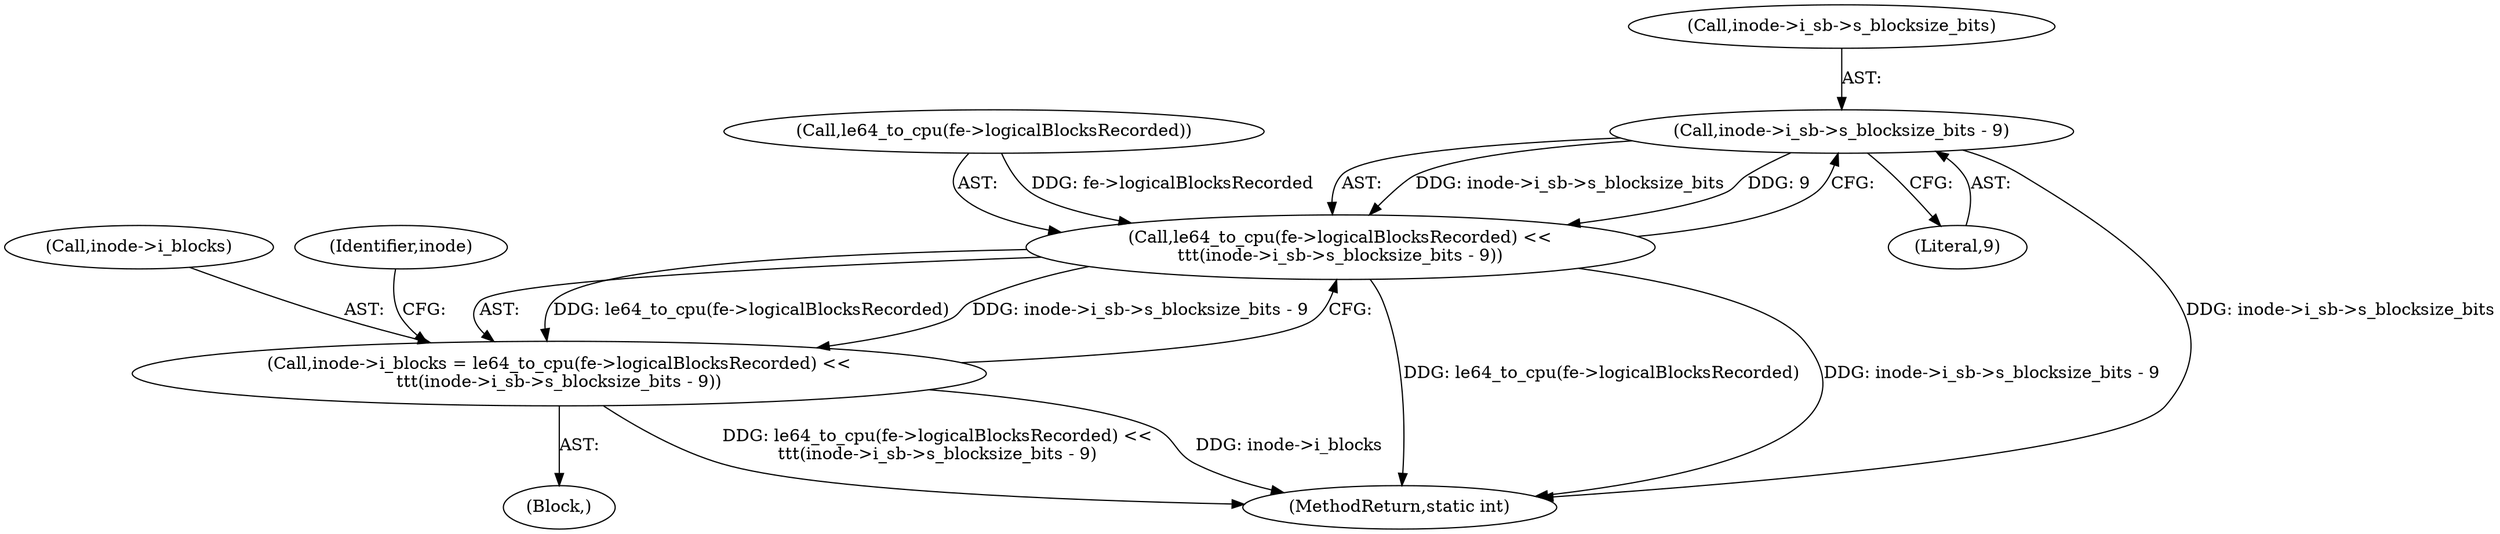 digraph "0_linux_23b133bdc452aa441fcb9b82cbf6dd05cfd342d0@pointer" {
"1000763" [label="(Call,inode->i_sb->s_blocksize_bits - 9)"];
"1000758" [label="(Call,le64_to_cpu(fe->logicalBlocksRecorded) <<\n\t\t\t(inode->i_sb->s_blocksize_bits - 9))"];
"1000754" [label="(Call,inode->i_blocks = le64_to_cpu(fe->logicalBlocksRecorded) <<\n\t\t\t(inode->i_sb->s_blocksize_bits - 9))"];
"1000755" [label="(Call,inode->i_blocks)"];
"1000775" [label="(Identifier,inode)"];
"1000769" [label="(Literal,9)"];
"1000758" [label="(Call,le64_to_cpu(fe->logicalBlocksRecorded) <<\n\t\t\t(inode->i_sb->s_blocksize_bits - 9))"];
"1000764" [label="(Call,inode->i_sb->s_blocksize_bits)"];
"1000753" [label="(Block,)"];
"1000763" [label="(Call,inode->i_sb->s_blocksize_bits - 9)"];
"1000754" [label="(Call,inode->i_blocks = le64_to_cpu(fe->logicalBlocksRecorded) <<\n\t\t\t(inode->i_sb->s_blocksize_bits - 9))"];
"1001231" [label="(MethodReturn,static int)"];
"1000759" [label="(Call,le64_to_cpu(fe->logicalBlocksRecorded))"];
"1000763" -> "1000758"  [label="AST: "];
"1000763" -> "1000769"  [label="CFG: "];
"1000764" -> "1000763"  [label="AST: "];
"1000769" -> "1000763"  [label="AST: "];
"1000758" -> "1000763"  [label="CFG: "];
"1000763" -> "1001231"  [label="DDG: inode->i_sb->s_blocksize_bits"];
"1000763" -> "1000758"  [label="DDG: inode->i_sb->s_blocksize_bits"];
"1000763" -> "1000758"  [label="DDG: 9"];
"1000758" -> "1000754"  [label="AST: "];
"1000759" -> "1000758"  [label="AST: "];
"1000754" -> "1000758"  [label="CFG: "];
"1000758" -> "1001231"  [label="DDG: le64_to_cpu(fe->logicalBlocksRecorded)"];
"1000758" -> "1001231"  [label="DDG: inode->i_sb->s_blocksize_bits - 9"];
"1000758" -> "1000754"  [label="DDG: le64_to_cpu(fe->logicalBlocksRecorded)"];
"1000758" -> "1000754"  [label="DDG: inode->i_sb->s_blocksize_bits - 9"];
"1000759" -> "1000758"  [label="DDG: fe->logicalBlocksRecorded"];
"1000754" -> "1000753"  [label="AST: "];
"1000755" -> "1000754"  [label="AST: "];
"1000775" -> "1000754"  [label="CFG: "];
"1000754" -> "1001231"  [label="DDG: le64_to_cpu(fe->logicalBlocksRecorded) <<\n\t\t\t(inode->i_sb->s_blocksize_bits - 9)"];
"1000754" -> "1001231"  [label="DDG: inode->i_blocks"];
}
